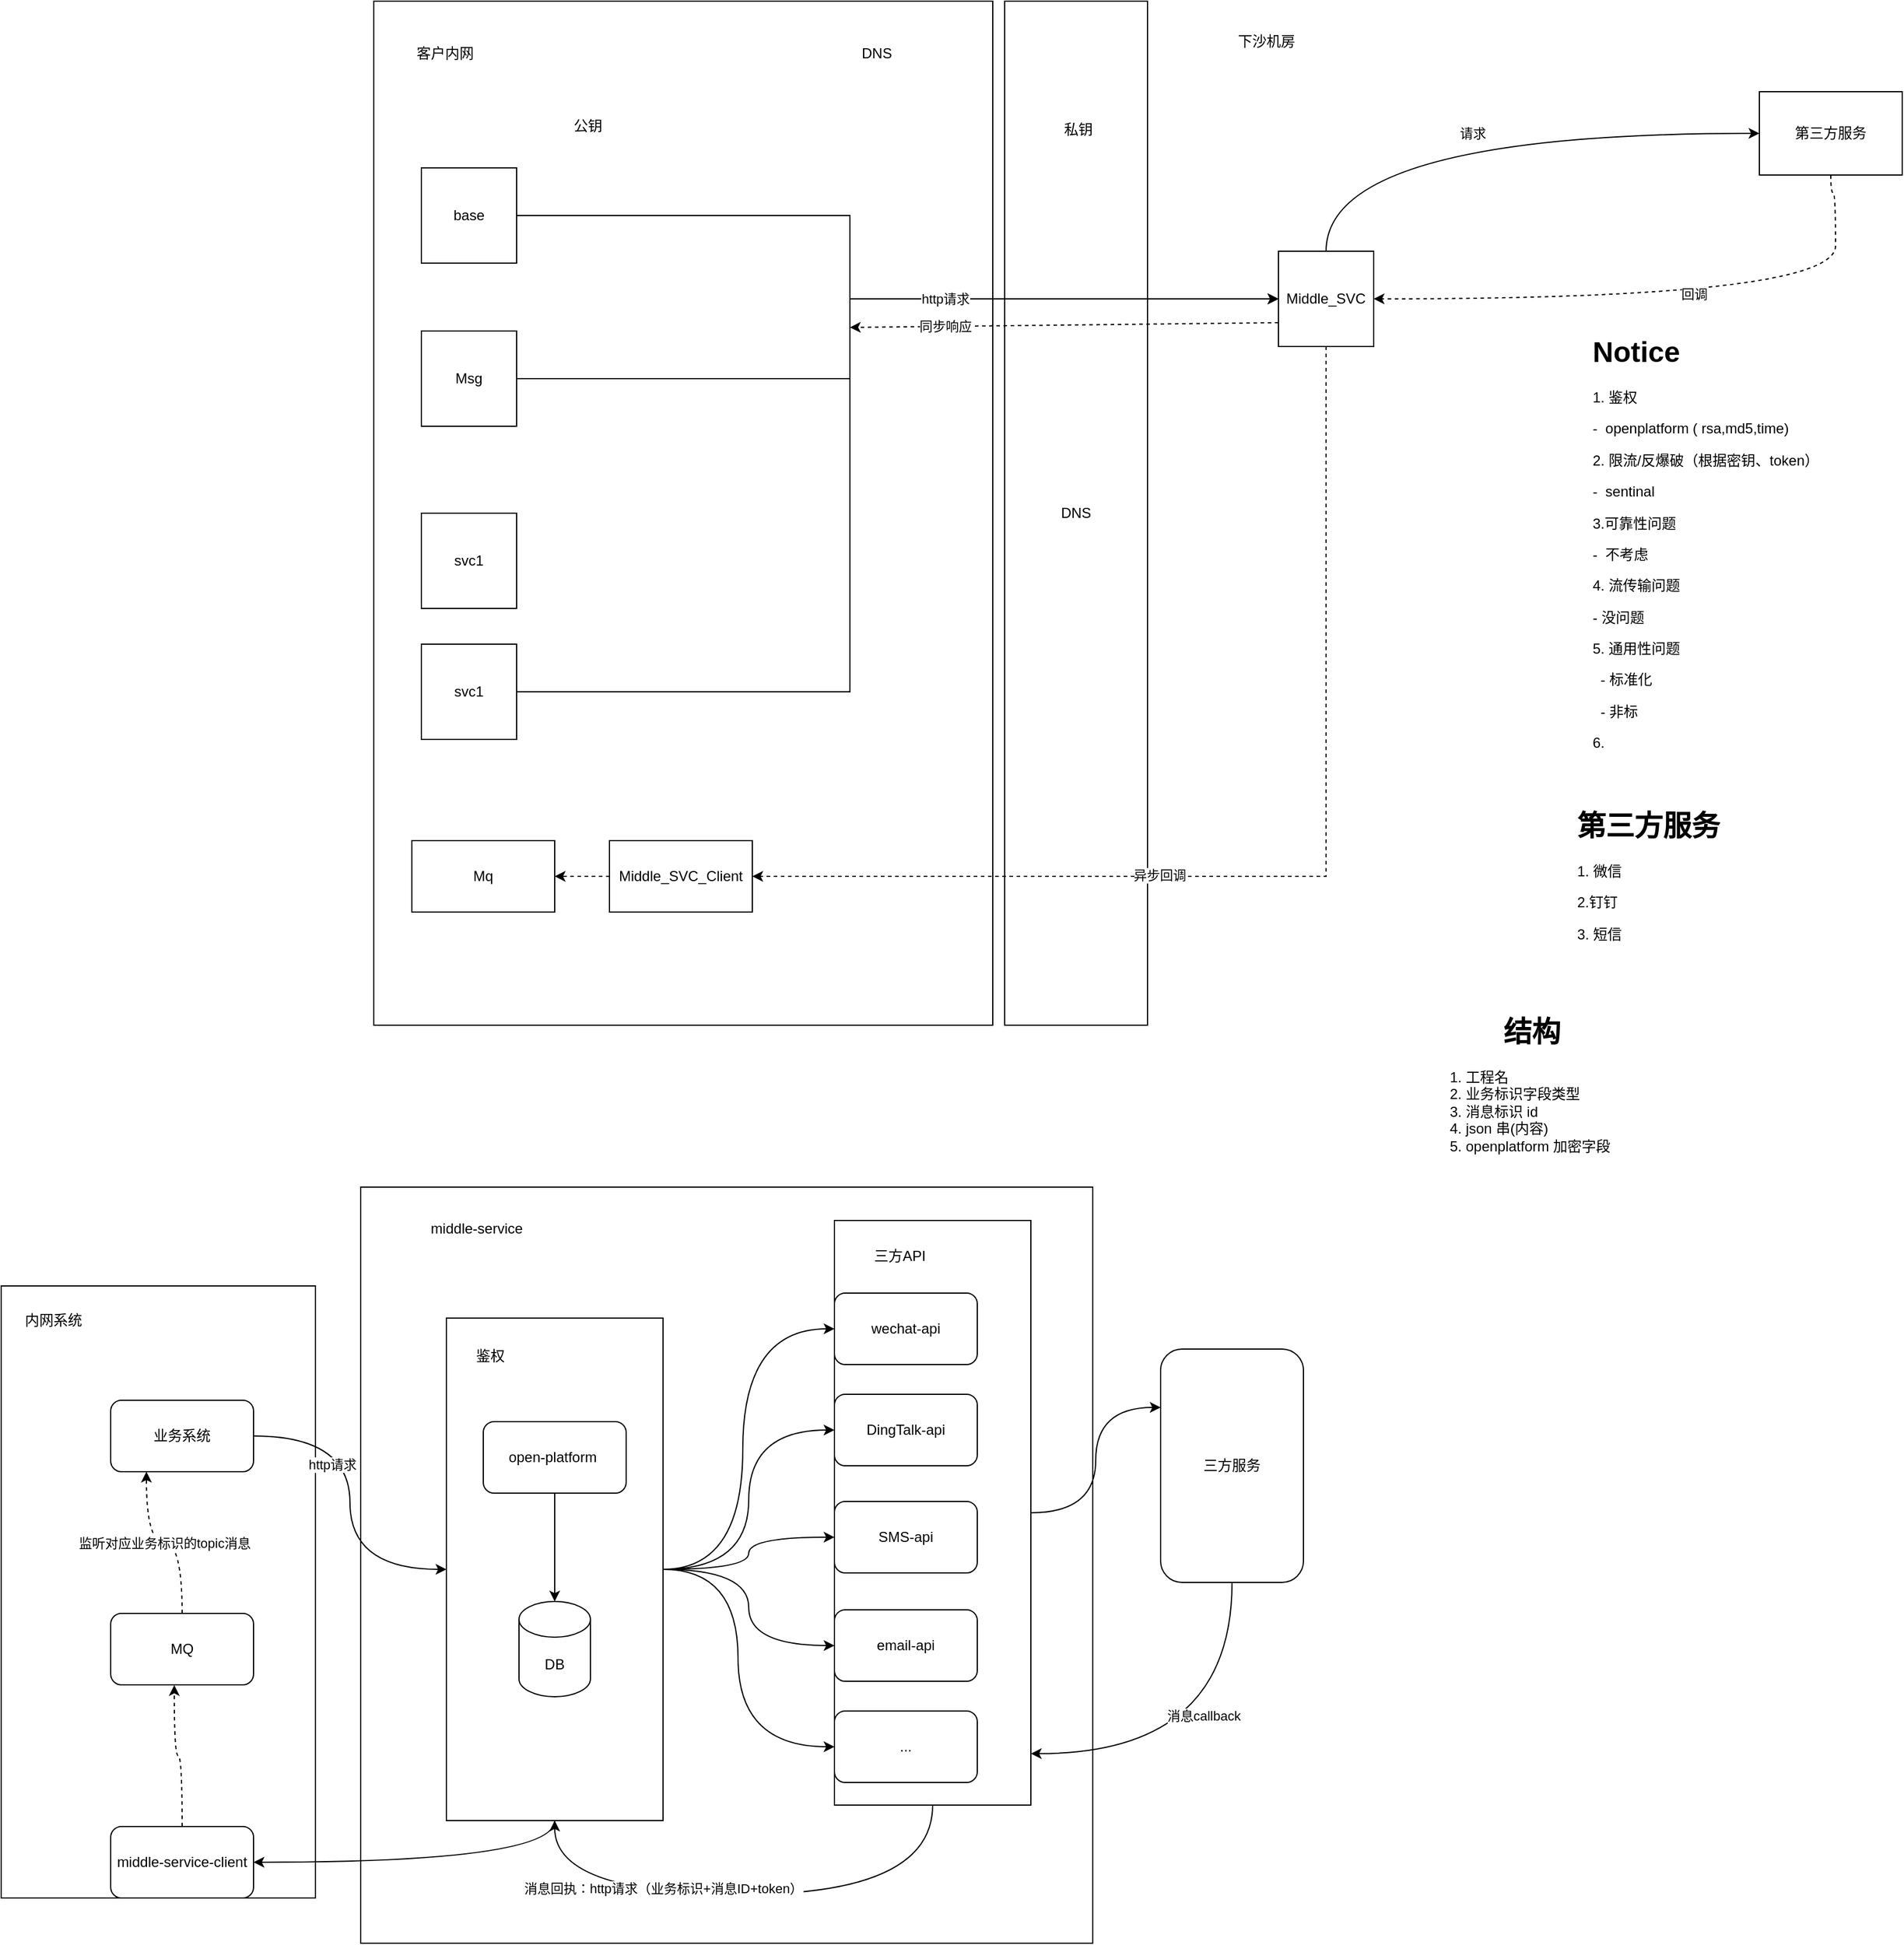 <mxfile version="20.5.1" type="github">
  <diagram id="_SCIKSvTVZAReXezCKt8" name="第 1 页">
    <mxGraphModel dx="2394" dy="695" grid="0" gridSize="10" guides="1" tooltips="1" connect="1" arrows="1" fold="1" page="1" pageScale="1" pageWidth="827" pageHeight="1169" math="0" shadow="0">
      <root>
        <mxCell id="0" />
        <mxCell id="1" parent="0" />
        <mxCell id="I1Czxmr3QRIqjWYr_f1q-1" value="" style="rounded=0;whiteSpace=wrap;html=1;" vertex="1" parent="1">
          <mxGeometry x="-1" y="1016" width="615" height="635" as="geometry" />
        </mxCell>
        <mxCell id="I1Czxmr3QRIqjWYr_f1q-2" value="" style="rounded=0;whiteSpace=wrap;html=1;" vertex="1" parent="1">
          <mxGeometry x="-303" y="1099" width="264" height="514" as="geometry" />
        </mxCell>
        <mxCell id="I1Czxmr3QRIqjWYr_f1q-3" style="edgeStyle=orthogonalEdgeStyle;curved=1;rounded=0;orthogonalLoop=1;jettySize=auto;html=1;entryX=0;entryY=0.25;entryDx=0;entryDy=0;" edge="1" parent="1" source="I1Czxmr3QRIqjWYr_f1q-4" target="I1Czxmr3QRIqjWYr_f1q-59">
          <mxGeometry relative="1" as="geometry" />
        </mxCell>
        <mxCell id="I1Czxmr3QRIqjWYr_f1q-4" value="" style="rounded=0;whiteSpace=wrap;html=1;" vertex="1" parent="1">
          <mxGeometry x="397" y="1044" width="165" height="491" as="geometry" />
        </mxCell>
        <mxCell id="I1Czxmr3QRIqjWYr_f1q-5" style="edgeStyle=orthogonalEdgeStyle;curved=1;rounded=0;orthogonalLoop=1;jettySize=auto;html=1;exitX=1;exitY=0.5;exitDx=0;exitDy=0;entryX=0;entryY=0.5;entryDx=0;entryDy=0;" edge="1" parent="1" source="I1Czxmr3QRIqjWYr_f1q-11" target="I1Czxmr3QRIqjWYr_f1q-43">
          <mxGeometry relative="1" as="geometry">
            <Array as="points">
              <mxPoint x="320" y="1337" />
              <mxPoint x="320" y="1135" />
            </Array>
          </mxGeometry>
        </mxCell>
        <mxCell id="I1Czxmr3QRIqjWYr_f1q-6" style="edgeStyle=orthogonalEdgeStyle;curved=1;rounded=0;orthogonalLoop=1;jettySize=auto;html=1;entryX=0;entryY=0.5;entryDx=0;entryDy=0;" edge="1" parent="1" source="I1Czxmr3QRIqjWYr_f1q-11" target="I1Czxmr3QRIqjWYr_f1q-44">
          <mxGeometry relative="1" as="geometry" />
        </mxCell>
        <mxCell id="I1Czxmr3QRIqjWYr_f1q-7" style="edgeStyle=orthogonalEdgeStyle;curved=1;rounded=0;orthogonalLoop=1;jettySize=auto;html=1;entryX=0;entryY=0.5;entryDx=0;entryDy=0;" edge="1" parent="1" source="I1Czxmr3QRIqjWYr_f1q-11" target="I1Czxmr3QRIqjWYr_f1q-45">
          <mxGeometry relative="1" as="geometry" />
        </mxCell>
        <mxCell id="I1Czxmr3QRIqjWYr_f1q-8" style="edgeStyle=orthogonalEdgeStyle;curved=1;rounded=0;orthogonalLoop=1;jettySize=auto;html=1;entryX=0;entryY=0.5;entryDx=0;entryDy=0;" edge="1" parent="1" source="I1Czxmr3QRIqjWYr_f1q-11" target="I1Czxmr3QRIqjWYr_f1q-53">
          <mxGeometry relative="1" as="geometry" />
        </mxCell>
        <mxCell id="I1Czxmr3QRIqjWYr_f1q-9" style="edgeStyle=orthogonalEdgeStyle;curved=1;rounded=0;orthogonalLoop=1;jettySize=auto;html=1;entryX=0;entryY=0.5;entryDx=0;entryDy=0;" edge="1" parent="1" source="I1Czxmr3QRIqjWYr_f1q-11" target="I1Czxmr3QRIqjWYr_f1q-54">
          <mxGeometry relative="1" as="geometry">
            <Array as="points">
              <mxPoint x="316" y="1337" />
              <mxPoint x="316" y="1486" />
            </Array>
          </mxGeometry>
        </mxCell>
        <mxCell id="I1Czxmr3QRIqjWYr_f1q-10" style="edgeStyle=orthogonalEdgeStyle;curved=1;rounded=0;orthogonalLoop=1;jettySize=auto;html=1;entryX=1;entryY=0.5;entryDx=0;entryDy=0;exitX=0.5;exitY=1;exitDx=0;exitDy=0;" edge="1" parent="1" source="I1Czxmr3QRIqjWYr_f1q-11" target="I1Czxmr3QRIqjWYr_f1q-63">
          <mxGeometry relative="1" as="geometry" />
        </mxCell>
        <mxCell id="I1Czxmr3QRIqjWYr_f1q-11" value="" style="rounded=0;whiteSpace=wrap;html=1;" vertex="1" parent="1">
          <mxGeometry x="71" y="1126" width="182" height="422" as="geometry" />
        </mxCell>
        <mxCell id="I1Czxmr3QRIqjWYr_f1q-12" value="DNS" style="rounded=0;whiteSpace=wrap;html=1;" vertex="1" parent="1">
          <mxGeometry x="540" y="20" width="120" height="860" as="geometry" />
        </mxCell>
        <mxCell id="I1Czxmr3QRIqjWYr_f1q-13" value="" style="rounded=0;whiteSpace=wrap;html=1;" vertex="1" parent="1">
          <mxGeometry x="10" y="20" width="520" height="860" as="geometry" />
        </mxCell>
        <mxCell id="I1Czxmr3QRIqjWYr_f1q-14" style="edgeStyle=orthogonalEdgeStyle;rounded=0;orthogonalLoop=1;jettySize=auto;html=1;exitX=1;exitY=0.5;exitDx=0;exitDy=0;" edge="1" parent="1" source="I1Czxmr3QRIqjWYr_f1q-15" target="I1Czxmr3QRIqjWYr_f1q-22">
          <mxGeometry relative="1" as="geometry">
            <Array as="points">
              <mxPoint x="410" y="200" />
              <mxPoint x="410" y="270" />
            </Array>
          </mxGeometry>
        </mxCell>
        <mxCell id="I1Czxmr3QRIqjWYr_f1q-15" value="base" style="whiteSpace=wrap;html=1;aspect=fixed;" vertex="1" parent="1">
          <mxGeometry x="50" y="160" width="80" height="80" as="geometry" />
        </mxCell>
        <mxCell id="I1Czxmr3QRIqjWYr_f1q-16" style="edgeStyle=orthogonalEdgeStyle;rounded=0;orthogonalLoop=1;jettySize=auto;html=1;entryX=1;entryY=0.5;entryDx=0;entryDy=0;dashed=1;" edge="1" parent="1" source="I1Czxmr3QRIqjWYr_f1q-22" target="I1Czxmr3QRIqjWYr_f1q-41">
          <mxGeometry relative="1" as="geometry">
            <Array as="points">
              <mxPoint x="810" y="755" />
            </Array>
          </mxGeometry>
        </mxCell>
        <mxCell id="I1Czxmr3QRIqjWYr_f1q-17" value="异步回调" style="edgeLabel;html=1;align=center;verticalAlign=middle;resizable=0;points=[];" vertex="1" connectable="0" parent="I1Czxmr3QRIqjWYr_f1q-16">
          <mxGeometry x="0.262" y="-1" relative="1" as="geometry">
            <mxPoint as="offset" />
          </mxGeometry>
        </mxCell>
        <mxCell id="I1Czxmr3QRIqjWYr_f1q-18" style="edgeStyle=orthogonalEdgeStyle;rounded=0;orthogonalLoop=1;jettySize=auto;html=1;entryX=0;entryY=0.5;entryDx=0;entryDy=0;curved=1;exitX=0.5;exitY=0;exitDx=0;exitDy=0;" edge="1" parent="1" source="I1Czxmr3QRIqjWYr_f1q-22" target="I1Czxmr3QRIqjWYr_f1q-39">
          <mxGeometry relative="1" as="geometry">
            <mxPoint x="967" y="354" as="sourcePoint" />
          </mxGeometry>
        </mxCell>
        <mxCell id="I1Czxmr3QRIqjWYr_f1q-19" value="请求" style="edgeLabel;html=1;align=center;verticalAlign=middle;resizable=0;points=[];" vertex="1" connectable="0" parent="I1Czxmr3QRIqjWYr_f1q-18">
          <mxGeometry x="-0.041" relative="1" as="geometry">
            <mxPoint as="offset" />
          </mxGeometry>
        </mxCell>
        <mxCell id="I1Czxmr3QRIqjWYr_f1q-20" style="rounded=0;orthogonalLoop=1;jettySize=auto;html=1;exitX=0;exitY=0.75;exitDx=0;exitDy=0;dashed=1;" edge="1" parent="1" source="I1Czxmr3QRIqjWYr_f1q-22">
          <mxGeometry relative="1" as="geometry">
            <mxPoint x="410" y="294" as="targetPoint" />
          </mxGeometry>
        </mxCell>
        <mxCell id="I1Czxmr3QRIqjWYr_f1q-21" value="同步响应" style="edgeLabel;html=1;align=center;verticalAlign=middle;resizable=0;points=[];" vertex="1" connectable="0" parent="I1Czxmr3QRIqjWYr_f1q-20">
          <mxGeometry x="0.1" y="3" relative="1" as="geometry">
            <mxPoint x="-82" y="-2" as="offset" />
          </mxGeometry>
        </mxCell>
        <mxCell id="I1Czxmr3QRIqjWYr_f1q-22" value="Middle_SVC" style="whiteSpace=wrap;html=1;aspect=fixed;" vertex="1" parent="1">
          <mxGeometry x="770" y="230" width="80" height="80" as="geometry" />
        </mxCell>
        <mxCell id="I1Czxmr3QRIqjWYr_f1q-23" value="客户内网" style="text;strokeColor=none;fillColor=none;spacingLeft=4;spacingRight=4;overflow=hidden;rotatable=0;points=[[0,0.5],[1,0.5]];portConstraint=eastwest;fontSize=12;" vertex="1" parent="1">
          <mxGeometry x="40" y="50" width="70" height="30" as="geometry" />
        </mxCell>
        <mxCell id="I1Czxmr3QRIqjWYr_f1q-24" value="下沙机房" style="text;strokeColor=none;fillColor=none;spacingLeft=4;spacingRight=4;overflow=hidden;rotatable=0;points=[[0,0.5],[1,0.5]];portConstraint=eastwest;fontSize=12;" vertex="1" parent="1">
          <mxGeometry x="730" y="40" width="70" height="30" as="geometry" />
        </mxCell>
        <mxCell id="I1Czxmr3QRIqjWYr_f1q-25" style="edgeStyle=orthogonalEdgeStyle;rounded=0;orthogonalLoop=1;jettySize=auto;html=1;exitX=1;exitY=0.5;exitDx=0;exitDy=0;entryX=0;entryY=0.5;entryDx=0;entryDy=0;" edge="1" parent="1" source="I1Czxmr3QRIqjWYr_f1q-26" target="I1Czxmr3QRIqjWYr_f1q-22">
          <mxGeometry relative="1" as="geometry">
            <Array as="points">
              <mxPoint x="410" y="337" />
              <mxPoint x="410" y="270" />
            </Array>
          </mxGeometry>
        </mxCell>
        <mxCell id="I1Czxmr3QRIqjWYr_f1q-26" value="Msg" style="whiteSpace=wrap;html=1;aspect=fixed;" vertex="1" parent="1">
          <mxGeometry x="50" y="297" width="80" height="80" as="geometry" />
        </mxCell>
        <mxCell id="I1Czxmr3QRIqjWYr_f1q-27" value="svc1" style="whiteSpace=wrap;html=1;aspect=fixed;" vertex="1" parent="1">
          <mxGeometry x="50" y="450" width="80" height="80" as="geometry" />
        </mxCell>
        <mxCell id="I1Czxmr3QRIqjWYr_f1q-28" style="edgeStyle=orthogonalEdgeStyle;rounded=0;orthogonalLoop=1;jettySize=auto;html=1;" edge="1" parent="1" source="I1Czxmr3QRIqjWYr_f1q-30">
          <mxGeometry relative="1" as="geometry">
            <mxPoint x="770" y="270" as="targetPoint" />
            <Array as="points">
              <mxPoint x="410" y="600" />
              <mxPoint x="410" y="270" />
            </Array>
          </mxGeometry>
        </mxCell>
        <mxCell id="I1Czxmr3QRIqjWYr_f1q-29" value="http请求" style="edgeLabel;html=1;align=center;verticalAlign=middle;resizable=0;points=[];" vertex="1" connectable="0" parent="I1Czxmr3QRIqjWYr_f1q-28">
          <mxGeometry x="0.451" y="1" relative="1" as="geometry">
            <mxPoint x="-14" y="1" as="offset" />
          </mxGeometry>
        </mxCell>
        <mxCell id="I1Czxmr3QRIqjWYr_f1q-30" value="svc1" style="whiteSpace=wrap;html=1;aspect=fixed;" vertex="1" parent="1">
          <mxGeometry x="50" y="560" width="80" height="80" as="geometry" />
        </mxCell>
        <mxCell id="I1Czxmr3QRIqjWYr_f1q-31" value="DNS" style="text;strokeColor=none;fillColor=none;spacingLeft=4;spacingRight=4;overflow=hidden;rotatable=0;points=[[0,0.5],[1,0.5]];portConstraint=eastwest;fontSize=12;" vertex="1" parent="1">
          <mxGeometry x="414" y="50" width="70" height="30" as="geometry" />
        </mxCell>
        <mxCell id="I1Czxmr3QRIqjWYr_f1q-32" value="私钥" style="text;html=1;strokeColor=none;fillColor=none;align=center;verticalAlign=middle;whiteSpace=wrap;rounded=0;" vertex="1" parent="1">
          <mxGeometry x="572" y="113" width="60" height="30" as="geometry" />
        </mxCell>
        <mxCell id="I1Czxmr3QRIqjWYr_f1q-33" value="公钥" style="text;html=1;strokeColor=none;fillColor=none;align=center;verticalAlign=middle;whiteSpace=wrap;rounded=0;" vertex="1" parent="1">
          <mxGeometry x="160" y="110" width="60" height="30" as="geometry" />
        </mxCell>
        <mxCell id="I1Czxmr3QRIqjWYr_f1q-34" value="&lt;h1&gt;第三方服务&lt;/h1&gt;&lt;p&gt;1. 微信&lt;/p&gt;&lt;p&gt;2.钉钉&lt;/p&gt;&lt;p&gt;3. 短信&lt;/p&gt;&lt;p&gt;&lt;br&gt;&lt;/p&gt;" style="text;html=1;strokeColor=none;fillColor=none;spacing=5;spacingTop=-20;whiteSpace=wrap;overflow=hidden;rounded=0;" vertex="1" parent="1">
          <mxGeometry x="1016" y="693" width="190" height="120" as="geometry" />
        </mxCell>
        <mxCell id="I1Czxmr3QRIqjWYr_f1q-35" value="&lt;h1&gt;Notice&lt;/h1&gt;&lt;p&gt;1. 鉴权&lt;/p&gt;&lt;p&gt;-&amp;nbsp; openplatform ( rsa,md5,time)&lt;/p&gt;&lt;p&gt;2. 限流/反爆破（根据密钥、token）&lt;/p&gt;&lt;p&gt;-&amp;nbsp; sentinal&lt;/p&gt;&lt;p&gt;3.可靠性问题&lt;/p&gt;&lt;p&gt;-&amp;nbsp; 不考虑&lt;/p&gt;&lt;p&gt;4. 流传输问题&lt;/p&gt;&lt;p&gt;- 没问题&lt;/p&gt;&lt;p&gt;5. 通用性问题&lt;/p&gt;&lt;p&gt;&amp;nbsp; - 标准化&lt;/p&gt;&lt;p&gt;&amp;nbsp; - 非标&lt;/p&gt;&lt;p&gt;6.&lt;/p&gt;&lt;p&gt;&lt;br&gt;&lt;/p&gt;" style="text;html=1;strokeColor=none;fillColor=none;spacing=5;spacingTop=-20;whiteSpace=wrap;overflow=hidden;rounded=0;" vertex="1" parent="1">
          <mxGeometry x="1029" y="295" width="238" height="376" as="geometry" />
        </mxCell>
        <mxCell id="I1Czxmr3QRIqjWYr_f1q-36" value="Mq" style="rounded=0;whiteSpace=wrap;html=1;" vertex="1" parent="1">
          <mxGeometry x="42" y="725" width="120" height="60" as="geometry" />
        </mxCell>
        <mxCell id="I1Czxmr3QRIqjWYr_f1q-37" style="edgeStyle=orthogonalEdgeStyle;rounded=0;orthogonalLoop=1;jettySize=auto;html=1;dashed=1;entryX=1;entryY=0.5;entryDx=0;entryDy=0;curved=1;" edge="1" parent="1" source="I1Czxmr3QRIqjWYr_f1q-39" target="I1Czxmr3QRIqjWYr_f1q-22">
          <mxGeometry relative="1" as="geometry">
            <Array as="points">
              <mxPoint x="1234" y="181" />
              <mxPoint x="1238" y="181" />
              <mxPoint x="1238" y="270" />
            </Array>
          </mxGeometry>
        </mxCell>
        <mxCell id="I1Czxmr3QRIqjWYr_f1q-38" value="回调" style="edgeLabel;html=1;align=center;verticalAlign=middle;resizable=0;points=[];" vertex="1" connectable="0" parent="I1Czxmr3QRIqjWYr_f1q-37">
          <mxGeometry x="-0.082" y="-4" relative="1" as="geometry">
            <mxPoint as="offset" />
          </mxGeometry>
        </mxCell>
        <mxCell id="I1Czxmr3QRIqjWYr_f1q-39" value="第三方服务" style="rounded=0;whiteSpace=wrap;html=1;" vertex="1" parent="1">
          <mxGeometry x="1174" y="96" width="120" height="70" as="geometry" />
        </mxCell>
        <mxCell id="I1Czxmr3QRIqjWYr_f1q-40" style="edgeStyle=orthogonalEdgeStyle;curved=1;rounded=0;orthogonalLoop=1;jettySize=auto;html=1;exitX=0;exitY=0.5;exitDx=0;exitDy=0;entryX=1;entryY=0.5;entryDx=0;entryDy=0;dashed=1;" edge="1" parent="1" source="I1Czxmr3QRIqjWYr_f1q-41" target="I1Czxmr3QRIqjWYr_f1q-36">
          <mxGeometry relative="1" as="geometry" />
        </mxCell>
        <mxCell id="I1Czxmr3QRIqjWYr_f1q-41" value="Middle_SVC_Client" style="rounded=0;whiteSpace=wrap;html=1;" vertex="1" parent="1">
          <mxGeometry x="208" y="725" width="120" height="60" as="geometry" />
        </mxCell>
        <mxCell id="I1Czxmr3QRIqjWYr_f1q-42" value="&lt;h1 style=&quot;text-align: center;&quot;&gt;结构&lt;/h1&gt;&lt;h1&gt;&lt;div style=&quot;font-size: 12px; font-weight: 400;&quot;&gt;1. 工程名&lt;/div&gt;&lt;div style=&quot;font-size: 12px; font-weight: 400;&quot;&gt;&lt;span data-darkreader-inline-bgcolor=&quot;&quot; style=&quot;background-color: initial; --darkreader-inline-bgcolor: initial;&quot;&gt;2. 业务标识字段类型&lt;/span&gt;&lt;/div&gt;&lt;div style=&quot;font-size: 12px; font-weight: 400;&quot;&gt;&lt;span data-darkreader-inline-bgcolor=&quot;&quot; style=&quot;background-color: initial; --darkreader-inline-bgcolor: initial;&quot;&gt;3. 消息标识 id&amp;nbsp; &amp;nbsp; &amp;nbsp;&amp;nbsp;&lt;/span&gt;&lt;/div&gt;&lt;div style=&quot;font-size: 12px; font-weight: 400;&quot;&gt;&lt;span data-darkreader-inline-bgcolor=&quot;&quot; style=&quot;background-color: initial; --darkreader-inline-bgcolor: initial;&quot;&gt;4. json 串(内容)&lt;/span&gt;&lt;/div&gt;&lt;div style=&quot;font-size: 12px; font-weight: 400;&quot;&gt;&lt;span data-darkreader-inline-bgcolor=&quot;&quot; style=&quot;background-color: initial; --darkreader-inline-bgcolor: initial;&quot;&gt;5. openplatform 加密字段&amp;nbsp;&lt;/span&gt;&lt;/div&gt;&lt;/h1&gt;" style="text;html=1;strokeColor=none;fillColor=none;spacing=5;spacingTop=-20;whiteSpace=wrap;overflow=hidden;rounded=0;" vertex="1" parent="1">
          <mxGeometry x="909" y="866" width="271" height="158" as="geometry" />
        </mxCell>
        <mxCell id="I1Czxmr3QRIqjWYr_f1q-43" value="wechat-api" style="rounded=1;whiteSpace=wrap;html=1;" vertex="1" parent="1">
          <mxGeometry x="397" y="1105" width="120" height="60" as="geometry" />
        </mxCell>
        <mxCell id="I1Czxmr3QRIqjWYr_f1q-44" value="DingTalk-api" style="rounded=1;whiteSpace=wrap;html=1;" vertex="1" parent="1">
          <mxGeometry x="397" y="1190" width="120" height="60" as="geometry" />
        </mxCell>
        <mxCell id="I1Czxmr3QRIqjWYr_f1q-45" value="SMS-api" style="rounded=1;whiteSpace=wrap;html=1;" vertex="1" parent="1">
          <mxGeometry x="397" y="1280" width="120" height="60" as="geometry" />
        </mxCell>
        <mxCell id="I1Czxmr3QRIqjWYr_f1q-46" value="&lt;span style=&quot;text-align: left;&quot;&gt;open-platform&amp;nbsp;&lt;/span&gt;" style="rounded=1;whiteSpace=wrap;html=1;" vertex="1" parent="1">
          <mxGeometry x="102" y="1213" width="120" height="60" as="geometry" />
        </mxCell>
        <mxCell id="I1Czxmr3QRIqjWYr_f1q-47" value="DB" style="shape=cylinder3;whiteSpace=wrap;html=1;boundedLbl=1;backgroundOutline=1;size=15;" vertex="1" parent="1">
          <mxGeometry x="132" y="1364" width="60" height="80" as="geometry" />
        </mxCell>
        <mxCell id="I1Czxmr3QRIqjWYr_f1q-48" style="edgeStyle=orthogonalEdgeStyle;curved=1;rounded=0;orthogonalLoop=1;jettySize=auto;html=1;entryX=0.5;entryY=0;entryDx=0;entryDy=0;entryPerimeter=0;exitX=0.5;exitY=1;exitDx=0;exitDy=0;" edge="1" parent="1" source="I1Czxmr3QRIqjWYr_f1q-46" target="I1Czxmr3QRIqjWYr_f1q-47">
          <mxGeometry relative="1" as="geometry">
            <mxPoint x="148" y="1325" as="sourcePoint" />
          </mxGeometry>
        </mxCell>
        <mxCell id="I1Czxmr3QRIqjWYr_f1q-49" value="鉴权" style="text;html=1;strokeColor=none;fillColor=none;align=center;verticalAlign=middle;whiteSpace=wrap;rounded=0;" vertex="1" parent="1">
          <mxGeometry x="78" y="1143" width="60" height="30" as="geometry" />
        </mxCell>
        <mxCell id="I1Czxmr3QRIqjWYr_f1q-50" style="edgeStyle=orthogonalEdgeStyle;curved=1;rounded=0;orthogonalLoop=1;jettySize=auto;html=1;" edge="1" parent="1" source="I1Czxmr3QRIqjWYr_f1q-52" target="I1Czxmr3QRIqjWYr_f1q-11">
          <mxGeometry relative="1" as="geometry" />
        </mxCell>
        <mxCell id="I1Czxmr3QRIqjWYr_f1q-51" value="http请求" style="edgeLabel;html=1;align=center;verticalAlign=middle;resizable=0;points=[];" vertex="1" connectable="0" parent="I1Czxmr3QRIqjWYr_f1q-50">
          <mxGeometry x="-0.236" y="-15" relative="1" as="geometry">
            <mxPoint as="offset" />
          </mxGeometry>
        </mxCell>
        <mxCell id="I1Czxmr3QRIqjWYr_f1q-52" value="业务系统" style="rounded=1;whiteSpace=wrap;html=1;" vertex="1" parent="1">
          <mxGeometry x="-211" y="1195" width="120" height="60" as="geometry" />
        </mxCell>
        <mxCell id="I1Czxmr3QRIqjWYr_f1q-53" value="email-api" style="rounded=1;whiteSpace=wrap;html=1;" vertex="1" parent="1">
          <mxGeometry x="397" y="1371" width="120" height="60" as="geometry" />
        </mxCell>
        <mxCell id="I1Czxmr3QRIqjWYr_f1q-54" value="..." style="rounded=1;whiteSpace=wrap;html=1;" vertex="1" parent="1">
          <mxGeometry x="397" y="1456" width="120" height="60" as="geometry" />
        </mxCell>
        <mxCell id="I1Czxmr3QRIqjWYr_f1q-55" value="三方API" style="text;html=1;strokeColor=none;fillColor=none;align=center;verticalAlign=middle;whiteSpace=wrap;rounded=0;" vertex="1" parent="1">
          <mxGeometry x="422" y="1059" width="60" height="30" as="geometry" />
        </mxCell>
        <mxCell id="I1Czxmr3QRIqjWYr_f1q-56" style="edgeStyle=orthogonalEdgeStyle;curved=1;rounded=0;orthogonalLoop=1;jettySize=auto;html=1;entryX=0.5;entryY=1;entryDx=0;entryDy=0;exitX=0.5;exitY=1;exitDx=0;exitDy=0;" edge="1" parent="1" source="I1Czxmr3QRIqjWYr_f1q-4" target="I1Czxmr3QRIqjWYr_f1q-11">
          <mxGeometry relative="1" as="geometry">
            <Array as="points">
              <mxPoint x="479" y="1610" />
              <mxPoint x="162" y="1610" />
            </Array>
          </mxGeometry>
        </mxCell>
        <mxCell id="I1Czxmr3QRIqjWYr_f1q-57" value="消息回执：http请求（业务标识+消息ID+token）" style="edgeLabel;html=1;align=center;verticalAlign=middle;resizable=0;points=[];" vertex="1" connectable="0" parent="I1Czxmr3QRIqjWYr_f1q-56">
          <mxGeometry x="0.33" y="-5" relative="1" as="geometry">
            <mxPoint as="offset" />
          </mxGeometry>
        </mxCell>
        <mxCell id="I1Czxmr3QRIqjWYr_f1q-58" value="消息callback" style="edgeStyle=orthogonalEdgeStyle;curved=1;rounded=0;orthogonalLoop=1;jettySize=auto;html=1;exitX=0.5;exitY=1;exitDx=0;exitDy=0;entryX=1;entryY=0.912;entryDx=0;entryDy=0;entryPerimeter=0;" edge="1" parent="1" source="I1Czxmr3QRIqjWYr_f1q-59" target="I1Czxmr3QRIqjWYr_f1q-4">
          <mxGeometry x="-0.287" y="-24" relative="1" as="geometry">
            <mxPoint x="561" y="1484" as="targetPoint" />
            <mxPoint as="offset" />
          </mxGeometry>
        </mxCell>
        <mxCell id="I1Czxmr3QRIqjWYr_f1q-59" value="三方服务" style="rounded=1;whiteSpace=wrap;html=1;" vertex="1" parent="1">
          <mxGeometry x="671" y="1152" width="120" height="196" as="geometry" />
        </mxCell>
        <mxCell id="I1Czxmr3QRIqjWYr_f1q-60" value="监听对应业务标识的topic消息" style="edgeStyle=orthogonalEdgeStyle;curved=1;rounded=0;orthogonalLoop=1;jettySize=auto;html=1;entryX=0.25;entryY=1;entryDx=0;entryDy=0;dashed=1;" edge="1" parent="1" source="I1Czxmr3QRIqjWYr_f1q-61" target="I1Czxmr3QRIqjWYr_f1q-52">
          <mxGeometry relative="1" as="geometry" />
        </mxCell>
        <mxCell id="I1Czxmr3QRIqjWYr_f1q-61" value="MQ" style="rounded=1;whiteSpace=wrap;html=1;" vertex="1" parent="1">
          <mxGeometry x="-211" y="1374" width="120" height="60" as="geometry" />
        </mxCell>
        <mxCell id="I1Czxmr3QRIqjWYr_f1q-62" style="edgeStyle=orthogonalEdgeStyle;curved=1;rounded=0;orthogonalLoop=1;jettySize=auto;html=1;entryX=0.445;entryY=1.004;entryDx=0;entryDy=0;entryPerimeter=0;dashed=1;" edge="1" parent="1" source="I1Czxmr3QRIqjWYr_f1q-63" target="I1Czxmr3QRIqjWYr_f1q-61">
          <mxGeometry relative="1" as="geometry" />
        </mxCell>
        <mxCell id="I1Czxmr3QRIqjWYr_f1q-63" value="middle-service-client" style="rounded=1;whiteSpace=wrap;html=1;" vertex="1" parent="1">
          <mxGeometry x="-211" y="1553" width="120" height="60" as="geometry" />
        </mxCell>
        <mxCell id="I1Czxmr3QRIqjWYr_f1q-64" value="内网系统" style="text;html=1;strokeColor=none;fillColor=none;align=center;verticalAlign=middle;whiteSpace=wrap;rounded=0;" vertex="1" parent="1">
          <mxGeometry x="-289" y="1113" width="60" height="30" as="geometry" />
        </mxCell>
        <mxCell id="I1Czxmr3QRIqjWYr_f1q-65" value="middle-service" style="text;html=1;strokeColor=none;fillColor=none;align=center;verticalAlign=middle;whiteSpace=wrap;rounded=0;" vertex="1" parent="1">
          <mxGeometry x="42" y="1036" width="109" height="30" as="geometry" />
        </mxCell>
      </root>
    </mxGraphModel>
  </diagram>
</mxfile>
